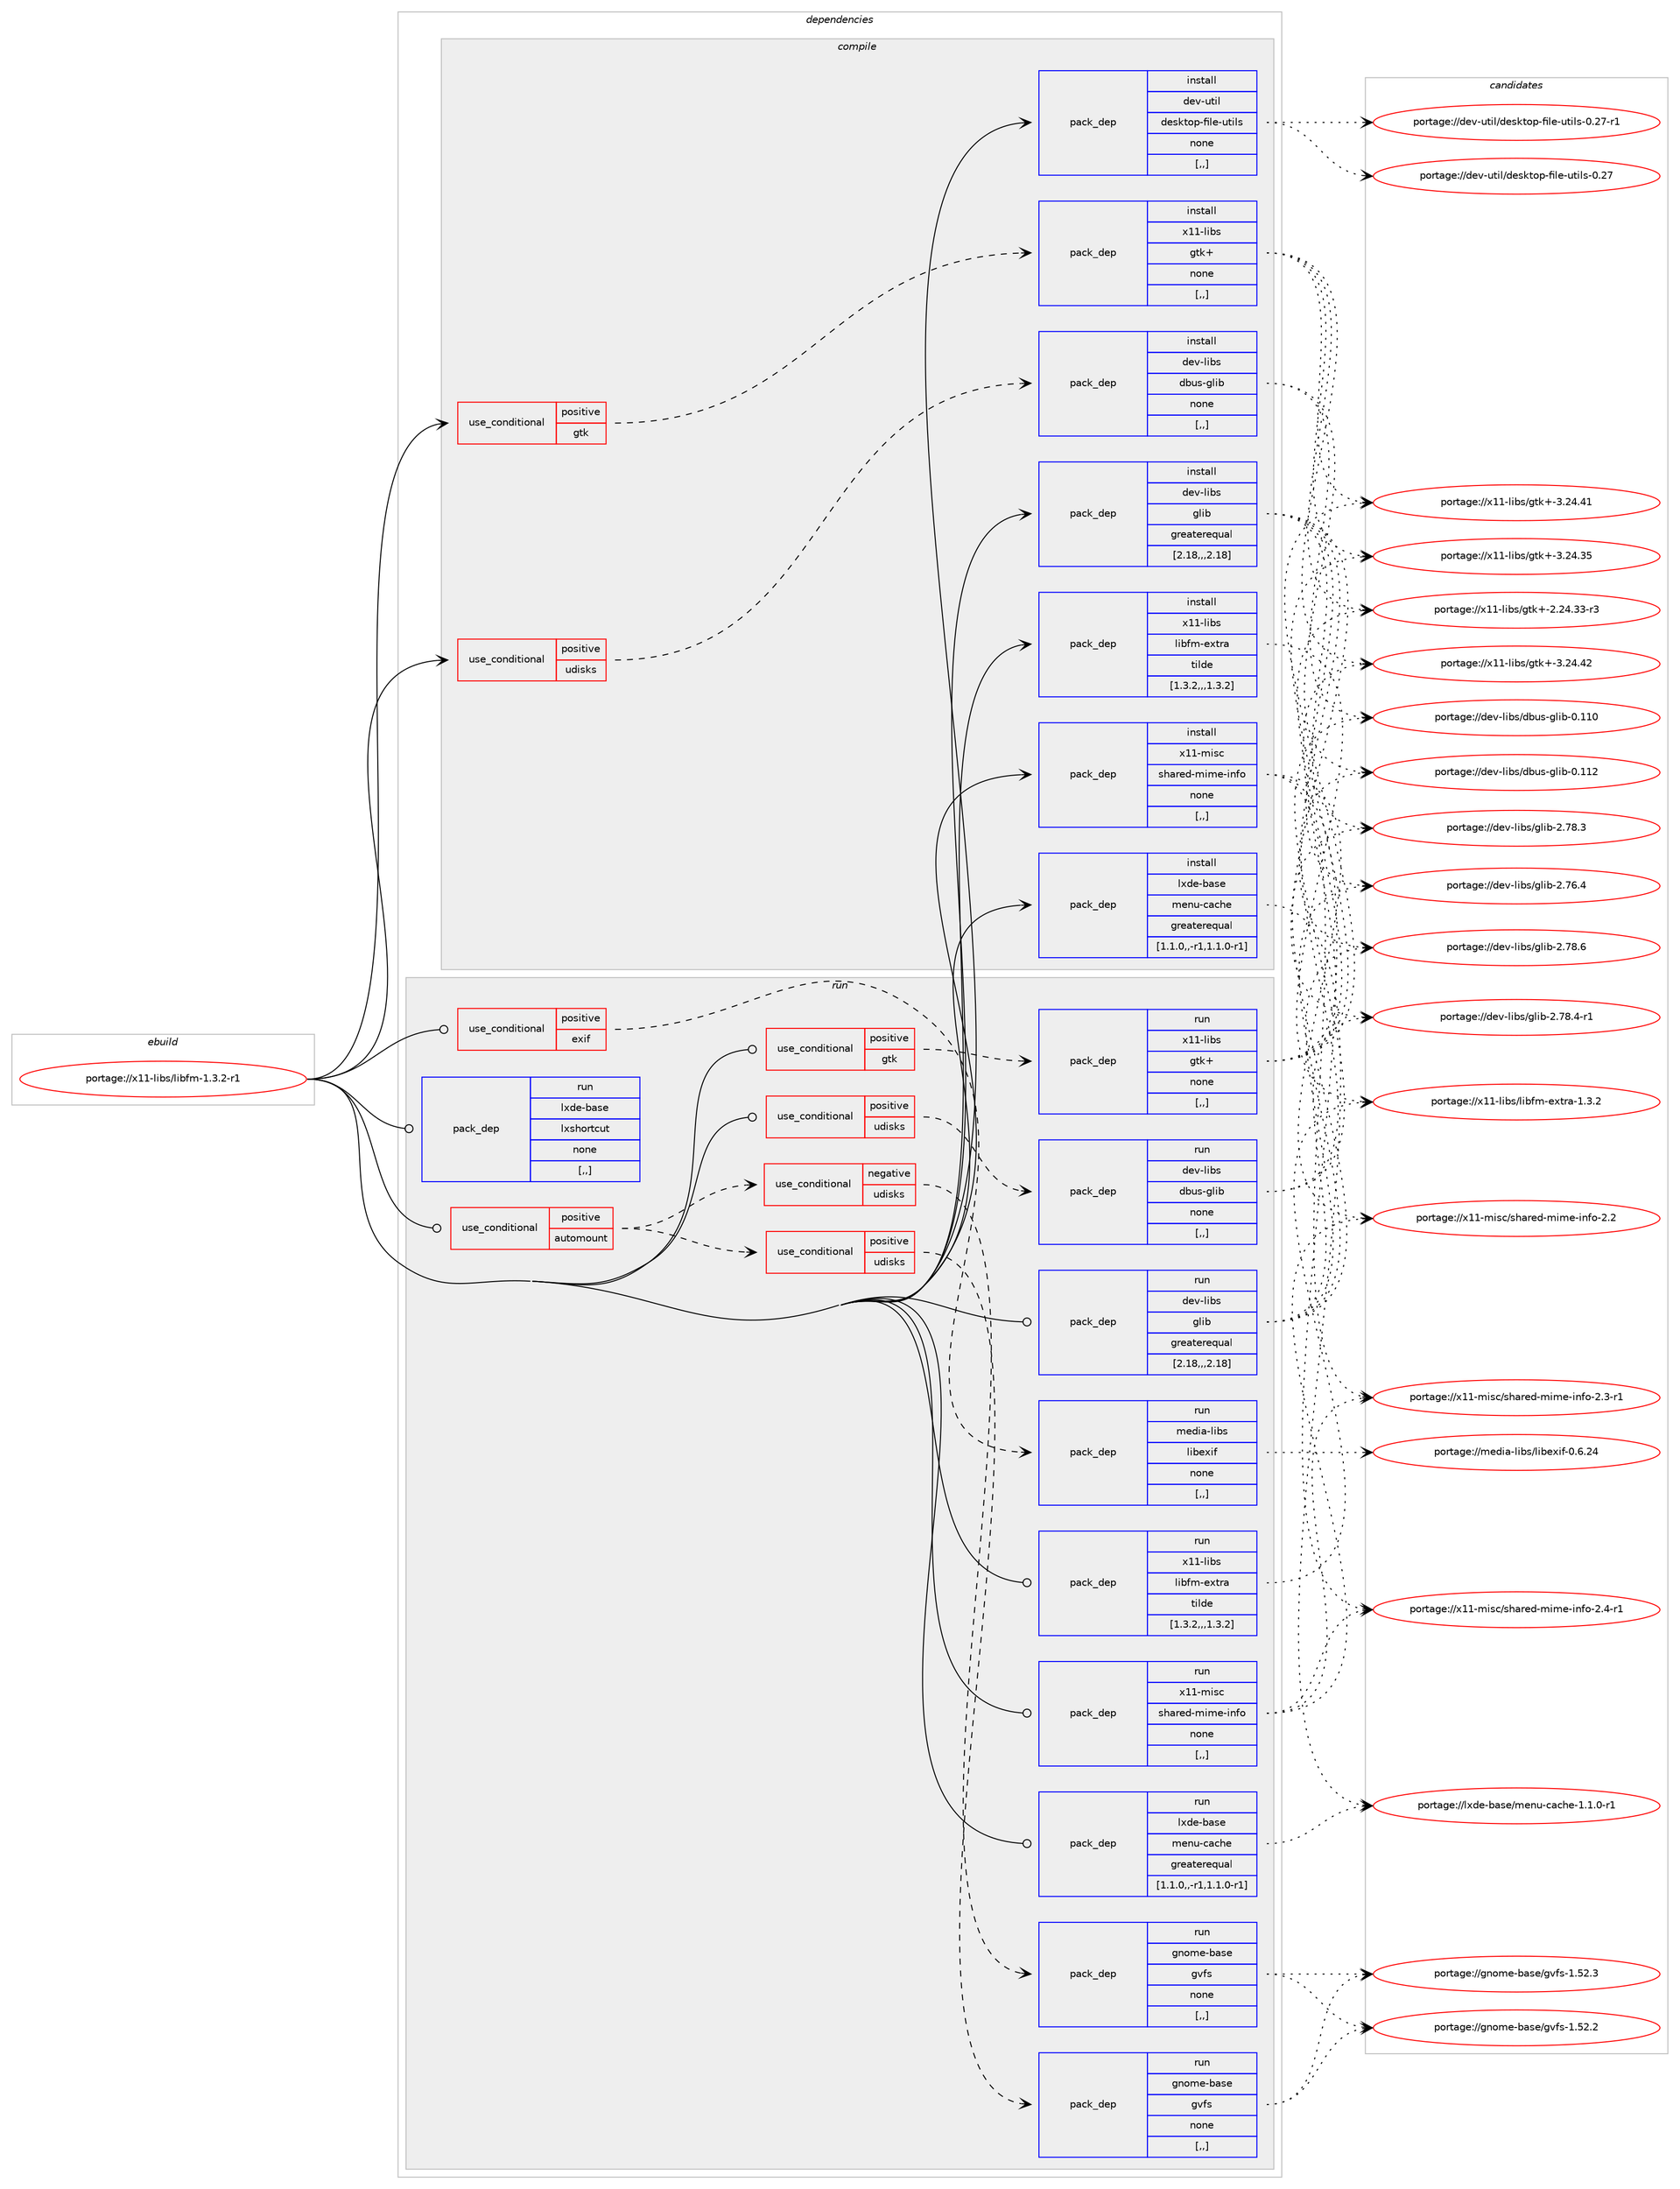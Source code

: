 digraph prolog {

# *************
# Graph options
# *************

newrank=true;
concentrate=true;
compound=true;
graph [rankdir=LR,fontname=Helvetica,fontsize=10,ranksep=1.5];#, ranksep=2.5, nodesep=0.2];
edge  [arrowhead=vee];
node  [fontname=Helvetica,fontsize=10];

# **********
# The ebuild
# **********

subgraph cluster_leftcol {
color=gray;
label=<<i>ebuild</i>>;
id [label="portage://x11-libs/libfm-1.3.2-r1", color=red, width=4, href="../x11-libs/libfm-1.3.2-r1.svg"];
}

# ****************
# The dependencies
# ****************

subgraph cluster_midcol {
color=gray;
label=<<i>dependencies</i>>;
subgraph cluster_compile {
fillcolor="#eeeeee";
style=filled;
label=<<i>compile</i>>;
subgraph cond121806 {
dependency458370 [label=<<TABLE BORDER="0" CELLBORDER="1" CELLSPACING="0" CELLPADDING="4"><TR><TD ROWSPAN="3" CELLPADDING="10">use_conditional</TD></TR><TR><TD>positive</TD></TR><TR><TD>gtk</TD></TR></TABLE>>, shape=none, color=red];
subgraph pack333181 {
dependency458371 [label=<<TABLE BORDER="0" CELLBORDER="1" CELLSPACING="0" CELLPADDING="4" WIDTH="220"><TR><TD ROWSPAN="6" CELLPADDING="30">pack_dep</TD></TR><TR><TD WIDTH="110">install</TD></TR><TR><TD>x11-libs</TD></TR><TR><TD>gtk+</TD></TR><TR><TD>none</TD></TR><TR><TD>[,,]</TD></TR></TABLE>>, shape=none, color=blue];
}
dependency458370:e -> dependency458371:w [weight=20,style="dashed",arrowhead="vee"];
}
id:e -> dependency458370:w [weight=20,style="solid",arrowhead="vee"];
subgraph cond121807 {
dependency458372 [label=<<TABLE BORDER="0" CELLBORDER="1" CELLSPACING="0" CELLPADDING="4"><TR><TD ROWSPAN="3" CELLPADDING="10">use_conditional</TD></TR><TR><TD>positive</TD></TR><TR><TD>udisks</TD></TR></TABLE>>, shape=none, color=red];
subgraph pack333182 {
dependency458373 [label=<<TABLE BORDER="0" CELLBORDER="1" CELLSPACING="0" CELLPADDING="4" WIDTH="220"><TR><TD ROWSPAN="6" CELLPADDING="30">pack_dep</TD></TR><TR><TD WIDTH="110">install</TD></TR><TR><TD>dev-libs</TD></TR><TR><TD>dbus-glib</TD></TR><TR><TD>none</TD></TR><TR><TD>[,,]</TD></TR></TABLE>>, shape=none, color=blue];
}
dependency458372:e -> dependency458373:w [weight=20,style="dashed",arrowhead="vee"];
}
id:e -> dependency458372:w [weight=20,style="solid",arrowhead="vee"];
subgraph pack333183 {
dependency458374 [label=<<TABLE BORDER="0" CELLBORDER="1" CELLSPACING="0" CELLPADDING="4" WIDTH="220"><TR><TD ROWSPAN="6" CELLPADDING="30">pack_dep</TD></TR><TR><TD WIDTH="110">install</TD></TR><TR><TD>dev-libs</TD></TR><TR><TD>glib</TD></TR><TR><TD>greaterequal</TD></TR><TR><TD>[2.18,,,2.18]</TD></TR></TABLE>>, shape=none, color=blue];
}
id:e -> dependency458374:w [weight=20,style="solid",arrowhead="vee"];
subgraph pack333184 {
dependency458375 [label=<<TABLE BORDER="0" CELLBORDER="1" CELLSPACING="0" CELLPADDING="4" WIDTH="220"><TR><TD ROWSPAN="6" CELLPADDING="30">pack_dep</TD></TR><TR><TD WIDTH="110">install</TD></TR><TR><TD>dev-util</TD></TR><TR><TD>desktop-file-utils</TD></TR><TR><TD>none</TD></TR><TR><TD>[,,]</TD></TR></TABLE>>, shape=none, color=blue];
}
id:e -> dependency458375:w [weight=20,style="solid",arrowhead="vee"];
subgraph pack333185 {
dependency458376 [label=<<TABLE BORDER="0" CELLBORDER="1" CELLSPACING="0" CELLPADDING="4" WIDTH="220"><TR><TD ROWSPAN="6" CELLPADDING="30">pack_dep</TD></TR><TR><TD WIDTH="110">install</TD></TR><TR><TD>lxde-base</TD></TR><TR><TD>menu-cache</TD></TR><TR><TD>greaterequal</TD></TR><TR><TD>[1.1.0,,-r1,1.1.0-r1]</TD></TR></TABLE>>, shape=none, color=blue];
}
id:e -> dependency458376:w [weight=20,style="solid",arrowhead="vee"];
subgraph pack333186 {
dependency458377 [label=<<TABLE BORDER="0" CELLBORDER="1" CELLSPACING="0" CELLPADDING="4" WIDTH="220"><TR><TD ROWSPAN="6" CELLPADDING="30">pack_dep</TD></TR><TR><TD WIDTH="110">install</TD></TR><TR><TD>x11-libs</TD></TR><TR><TD>libfm-extra</TD></TR><TR><TD>tilde</TD></TR><TR><TD>[1.3.2,,,1.3.2]</TD></TR></TABLE>>, shape=none, color=blue];
}
id:e -> dependency458377:w [weight=20,style="solid",arrowhead="vee"];
subgraph pack333187 {
dependency458378 [label=<<TABLE BORDER="0" CELLBORDER="1" CELLSPACING="0" CELLPADDING="4" WIDTH="220"><TR><TD ROWSPAN="6" CELLPADDING="30">pack_dep</TD></TR><TR><TD WIDTH="110">install</TD></TR><TR><TD>x11-misc</TD></TR><TR><TD>shared-mime-info</TD></TR><TR><TD>none</TD></TR><TR><TD>[,,]</TD></TR></TABLE>>, shape=none, color=blue];
}
id:e -> dependency458378:w [weight=20,style="solid",arrowhead="vee"];
}
subgraph cluster_compileandrun {
fillcolor="#eeeeee";
style=filled;
label=<<i>compile and run</i>>;
}
subgraph cluster_run {
fillcolor="#eeeeee";
style=filled;
label=<<i>run</i>>;
subgraph cond121808 {
dependency458379 [label=<<TABLE BORDER="0" CELLBORDER="1" CELLSPACING="0" CELLPADDING="4"><TR><TD ROWSPAN="3" CELLPADDING="10">use_conditional</TD></TR><TR><TD>positive</TD></TR><TR><TD>automount</TD></TR></TABLE>>, shape=none, color=red];
subgraph cond121809 {
dependency458380 [label=<<TABLE BORDER="0" CELLBORDER="1" CELLSPACING="0" CELLPADDING="4"><TR><TD ROWSPAN="3" CELLPADDING="10">use_conditional</TD></TR><TR><TD>positive</TD></TR><TR><TD>udisks</TD></TR></TABLE>>, shape=none, color=red];
subgraph pack333188 {
dependency458381 [label=<<TABLE BORDER="0" CELLBORDER="1" CELLSPACING="0" CELLPADDING="4" WIDTH="220"><TR><TD ROWSPAN="6" CELLPADDING="30">pack_dep</TD></TR><TR><TD WIDTH="110">run</TD></TR><TR><TD>gnome-base</TD></TR><TR><TD>gvfs</TD></TR><TR><TD>none</TD></TR><TR><TD>[,,]</TD></TR></TABLE>>, shape=none, color=blue];
}
dependency458380:e -> dependency458381:w [weight=20,style="dashed",arrowhead="vee"];
}
dependency458379:e -> dependency458380:w [weight=20,style="dashed",arrowhead="vee"];
subgraph cond121810 {
dependency458382 [label=<<TABLE BORDER="0" CELLBORDER="1" CELLSPACING="0" CELLPADDING="4"><TR><TD ROWSPAN="3" CELLPADDING="10">use_conditional</TD></TR><TR><TD>negative</TD></TR><TR><TD>udisks</TD></TR></TABLE>>, shape=none, color=red];
subgraph pack333189 {
dependency458383 [label=<<TABLE BORDER="0" CELLBORDER="1" CELLSPACING="0" CELLPADDING="4" WIDTH="220"><TR><TD ROWSPAN="6" CELLPADDING="30">pack_dep</TD></TR><TR><TD WIDTH="110">run</TD></TR><TR><TD>gnome-base</TD></TR><TR><TD>gvfs</TD></TR><TR><TD>none</TD></TR><TR><TD>[,,]</TD></TR></TABLE>>, shape=none, color=blue];
}
dependency458382:e -> dependency458383:w [weight=20,style="dashed",arrowhead="vee"];
}
dependency458379:e -> dependency458382:w [weight=20,style="dashed",arrowhead="vee"];
}
id:e -> dependency458379:w [weight=20,style="solid",arrowhead="odot"];
subgraph cond121811 {
dependency458384 [label=<<TABLE BORDER="0" CELLBORDER="1" CELLSPACING="0" CELLPADDING="4"><TR><TD ROWSPAN="3" CELLPADDING="10">use_conditional</TD></TR><TR><TD>positive</TD></TR><TR><TD>exif</TD></TR></TABLE>>, shape=none, color=red];
subgraph pack333190 {
dependency458385 [label=<<TABLE BORDER="0" CELLBORDER="1" CELLSPACING="0" CELLPADDING="4" WIDTH="220"><TR><TD ROWSPAN="6" CELLPADDING="30">pack_dep</TD></TR><TR><TD WIDTH="110">run</TD></TR><TR><TD>media-libs</TD></TR><TR><TD>libexif</TD></TR><TR><TD>none</TD></TR><TR><TD>[,,]</TD></TR></TABLE>>, shape=none, color=blue];
}
dependency458384:e -> dependency458385:w [weight=20,style="dashed",arrowhead="vee"];
}
id:e -> dependency458384:w [weight=20,style="solid",arrowhead="odot"];
subgraph cond121812 {
dependency458386 [label=<<TABLE BORDER="0" CELLBORDER="1" CELLSPACING="0" CELLPADDING="4"><TR><TD ROWSPAN="3" CELLPADDING="10">use_conditional</TD></TR><TR><TD>positive</TD></TR><TR><TD>gtk</TD></TR></TABLE>>, shape=none, color=red];
subgraph pack333191 {
dependency458387 [label=<<TABLE BORDER="0" CELLBORDER="1" CELLSPACING="0" CELLPADDING="4" WIDTH="220"><TR><TD ROWSPAN="6" CELLPADDING="30">pack_dep</TD></TR><TR><TD WIDTH="110">run</TD></TR><TR><TD>x11-libs</TD></TR><TR><TD>gtk+</TD></TR><TR><TD>none</TD></TR><TR><TD>[,,]</TD></TR></TABLE>>, shape=none, color=blue];
}
dependency458386:e -> dependency458387:w [weight=20,style="dashed",arrowhead="vee"];
}
id:e -> dependency458386:w [weight=20,style="solid",arrowhead="odot"];
subgraph cond121813 {
dependency458388 [label=<<TABLE BORDER="0" CELLBORDER="1" CELLSPACING="0" CELLPADDING="4"><TR><TD ROWSPAN="3" CELLPADDING="10">use_conditional</TD></TR><TR><TD>positive</TD></TR><TR><TD>udisks</TD></TR></TABLE>>, shape=none, color=red];
subgraph pack333192 {
dependency458389 [label=<<TABLE BORDER="0" CELLBORDER="1" CELLSPACING="0" CELLPADDING="4" WIDTH="220"><TR><TD ROWSPAN="6" CELLPADDING="30">pack_dep</TD></TR><TR><TD WIDTH="110">run</TD></TR><TR><TD>dev-libs</TD></TR><TR><TD>dbus-glib</TD></TR><TR><TD>none</TD></TR><TR><TD>[,,]</TD></TR></TABLE>>, shape=none, color=blue];
}
dependency458388:e -> dependency458389:w [weight=20,style="dashed",arrowhead="vee"];
}
id:e -> dependency458388:w [weight=20,style="solid",arrowhead="odot"];
subgraph pack333193 {
dependency458390 [label=<<TABLE BORDER="0" CELLBORDER="1" CELLSPACING="0" CELLPADDING="4" WIDTH="220"><TR><TD ROWSPAN="6" CELLPADDING="30">pack_dep</TD></TR><TR><TD WIDTH="110">run</TD></TR><TR><TD>dev-libs</TD></TR><TR><TD>glib</TD></TR><TR><TD>greaterequal</TD></TR><TR><TD>[2.18,,,2.18]</TD></TR></TABLE>>, shape=none, color=blue];
}
id:e -> dependency458390:w [weight=20,style="solid",arrowhead="odot"];
subgraph pack333194 {
dependency458391 [label=<<TABLE BORDER="0" CELLBORDER="1" CELLSPACING="0" CELLPADDING="4" WIDTH="220"><TR><TD ROWSPAN="6" CELLPADDING="30">pack_dep</TD></TR><TR><TD WIDTH="110">run</TD></TR><TR><TD>lxde-base</TD></TR><TR><TD>menu-cache</TD></TR><TR><TD>greaterequal</TD></TR><TR><TD>[1.1.0,,-r1,1.1.0-r1]</TD></TR></TABLE>>, shape=none, color=blue];
}
id:e -> dependency458391:w [weight=20,style="solid",arrowhead="odot"];
subgraph pack333195 {
dependency458392 [label=<<TABLE BORDER="0" CELLBORDER="1" CELLSPACING="0" CELLPADDING="4" WIDTH="220"><TR><TD ROWSPAN="6" CELLPADDING="30">pack_dep</TD></TR><TR><TD WIDTH="110">run</TD></TR><TR><TD>x11-libs</TD></TR><TR><TD>libfm-extra</TD></TR><TR><TD>tilde</TD></TR><TR><TD>[1.3.2,,,1.3.2]</TD></TR></TABLE>>, shape=none, color=blue];
}
id:e -> dependency458392:w [weight=20,style="solid",arrowhead="odot"];
subgraph pack333196 {
dependency458393 [label=<<TABLE BORDER="0" CELLBORDER="1" CELLSPACING="0" CELLPADDING="4" WIDTH="220"><TR><TD ROWSPAN="6" CELLPADDING="30">pack_dep</TD></TR><TR><TD WIDTH="110">run</TD></TR><TR><TD>x11-misc</TD></TR><TR><TD>shared-mime-info</TD></TR><TR><TD>none</TD></TR><TR><TD>[,,]</TD></TR></TABLE>>, shape=none, color=blue];
}
id:e -> dependency458393:w [weight=20,style="solid",arrowhead="odot"];
subgraph pack333197 {
dependency458394 [label=<<TABLE BORDER="0" CELLBORDER="1" CELLSPACING="0" CELLPADDING="4" WIDTH="220"><TR><TD ROWSPAN="6" CELLPADDING="30">pack_dep</TD></TR><TR><TD WIDTH="110">run</TD></TR><TR><TD>lxde-base</TD></TR><TR><TD>lxshortcut</TD></TR><TR><TD>none</TD></TR><TR><TD>[,,]</TD></TR></TABLE>>, shape=none, color=blue];
}
id:e -> dependency458394:w [weight=20,style="solid",arrowhead="odot"];
}
}

# **************
# The candidates
# **************

subgraph cluster_choices {
rank=same;
color=gray;
label=<<i>candidates</i>>;

subgraph choice333181 {
color=black;
nodesep=1;
choice1204949451081059811547103116107434551465052465250 [label="portage://x11-libs/gtk+-3.24.42", color=red, width=4,href="../x11-libs/gtk+-3.24.42.svg"];
choice1204949451081059811547103116107434551465052465249 [label="portage://x11-libs/gtk+-3.24.41", color=red, width=4,href="../x11-libs/gtk+-3.24.41.svg"];
choice1204949451081059811547103116107434551465052465153 [label="portage://x11-libs/gtk+-3.24.35", color=red, width=4,href="../x11-libs/gtk+-3.24.35.svg"];
choice12049494510810598115471031161074345504650524651514511451 [label="portage://x11-libs/gtk+-2.24.33-r3", color=red, width=4,href="../x11-libs/gtk+-2.24.33-r3.svg"];
dependency458371:e -> choice1204949451081059811547103116107434551465052465250:w [style=dotted,weight="100"];
dependency458371:e -> choice1204949451081059811547103116107434551465052465249:w [style=dotted,weight="100"];
dependency458371:e -> choice1204949451081059811547103116107434551465052465153:w [style=dotted,weight="100"];
dependency458371:e -> choice12049494510810598115471031161074345504650524651514511451:w [style=dotted,weight="100"];
}
subgraph choice333182 {
color=black;
nodesep=1;
choice100101118451081059811547100981171154510310810598454846494950 [label="portage://dev-libs/dbus-glib-0.112", color=red, width=4,href="../dev-libs/dbus-glib-0.112.svg"];
choice100101118451081059811547100981171154510310810598454846494948 [label="portage://dev-libs/dbus-glib-0.110", color=red, width=4,href="../dev-libs/dbus-glib-0.110.svg"];
dependency458373:e -> choice100101118451081059811547100981171154510310810598454846494950:w [style=dotted,weight="100"];
dependency458373:e -> choice100101118451081059811547100981171154510310810598454846494948:w [style=dotted,weight="100"];
}
subgraph choice333183 {
color=black;
nodesep=1;
choice1001011184510810598115471031081059845504655564654 [label="portage://dev-libs/glib-2.78.6", color=red, width=4,href="../dev-libs/glib-2.78.6.svg"];
choice10010111845108105981154710310810598455046555646524511449 [label="portage://dev-libs/glib-2.78.4-r1", color=red, width=4,href="../dev-libs/glib-2.78.4-r1.svg"];
choice1001011184510810598115471031081059845504655564651 [label="portage://dev-libs/glib-2.78.3", color=red, width=4,href="../dev-libs/glib-2.78.3.svg"];
choice1001011184510810598115471031081059845504655544652 [label="portage://dev-libs/glib-2.76.4", color=red, width=4,href="../dev-libs/glib-2.76.4.svg"];
dependency458374:e -> choice1001011184510810598115471031081059845504655564654:w [style=dotted,weight="100"];
dependency458374:e -> choice10010111845108105981154710310810598455046555646524511449:w [style=dotted,weight="100"];
dependency458374:e -> choice1001011184510810598115471031081059845504655564651:w [style=dotted,weight="100"];
dependency458374:e -> choice1001011184510810598115471031081059845504655544652:w [style=dotted,weight="100"];
}
subgraph choice333184 {
color=black;
nodesep=1;
choice1001011184511711610510847100101115107116111112451021051081014511711610510811545484650554511449 [label="portage://dev-util/desktop-file-utils-0.27-r1", color=red, width=4,href="../dev-util/desktop-file-utils-0.27-r1.svg"];
choice100101118451171161051084710010111510711611111245102105108101451171161051081154548465055 [label="portage://dev-util/desktop-file-utils-0.27", color=red, width=4,href="../dev-util/desktop-file-utils-0.27.svg"];
dependency458375:e -> choice1001011184511711610510847100101115107116111112451021051081014511711610510811545484650554511449:w [style=dotted,weight="100"];
dependency458375:e -> choice100101118451171161051084710010111510711611111245102105108101451171161051081154548465055:w [style=dotted,weight="100"];
}
subgraph choice333185 {
color=black;
nodesep=1;
choice10812010010145989711510147109101110117459997991041014549464946484511449 [label="portage://lxde-base/menu-cache-1.1.0-r1", color=red, width=4,href="../lxde-base/menu-cache-1.1.0-r1.svg"];
dependency458376:e -> choice10812010010145989711510147109101110117459997991041014549464946484511449:w [style=dotted,weight="100"];
}
subgraph choice333186 {
color=black;
nodesep=1;
choice1204949451081059811547108105981021094510112011611497454946514650 [label="portage://x11-libs/libfm-extra-1.3.2", color=red, width=4,href="../x11-libs/libfm-extra-1.3.2.svg"];
dependency458377:e -> choice1204949451081059811547108105981021094510112011611497454946514650:w [style=dotted,weight="100"];
}
subgraph choice333187 {
color=black;
nodesep=1;
choice1204949451091051159947115104971141011004510910510910145105110102111455046524511449 [label="portage://x11-misc/shared-mime-info-2.4-r1", color=red, width=4,href="../x11-misc/shared-mime-info-2.4-r1.svg"];
choice1204949451091051159947115104971141011004510910510910145105110102111455046514511449 [label="portage://x11-misc/shared-mime-info-2.3-r1", color=red, width=4,href="../x11-misc/shared-mime-info-2.3-r1.svg"];
choice120494945109105115994711510497114101100451091051091014510511010211145504650 [label="portage://x11-misc/shared-mime-info-2.2", color=red, width=4,href="../x11-misc/shared-mime-info-2.2.svg"];
dependency458378:e -> choice1204949451091051159947115104971141011004510910510910145105110102111455046524511449:w [style=dotted,weight="100"];
dependency458378:e -> choice1204949451091051159947115104971141011004510910510910145105110102111455046514511449:w [style=dotted,weight="100"];
dependency458378:e -> choice120494945109105115994711510497114101100451091051091014510511010211145504650:w [style=dotted,weight="100"];
}
subgraph choice333188 {
color=black;
nodesep=1;
choice1031101111091014598971151014710311810211545494653504651 [label="portage://gnome-base/gvfs-1.52.3", color=red, width=4,href="../gnome-base/gvfs-1.52.3.svg"];
choice1031101111091014598971151014710311810211545494653504650 [label="portage://gnome-base/gvfs-1.52.2", color=red, width=4,href="../gnome-base/gvfs-1.52.2.svg"];
dependency458381:e -> choice1031101111091014598971151014710311810211545494653504651:w [style=dotted,weight="100"];
dependency458381:e -> choice1031101111091014598971151014710311810211545494653504650:w [style=dotted,weight="100"];
}
subgraph choice333189 {
color=black;
nodesep=1;
choice1031101111091014598971151014710311810211545494653504651 [label="portage://gnome-base/gvfs-1.52.3", color=red, width=4,href="../gnome-base/gvfs-1.52.3.svg"];
choice1031101111091014598971151014710311810211545494653504650 [label="portage://gnome-base/gvfs-1.52.2", color=red, width=4,href="../gnome-base/gvfs-1.52.2.svg"];
dependency458383:e -> choice1031101111091014598971151014710311810211545494653504651:w [style=dotted,weight="100"];
dependency458383:e -> choice1031101111091014598971151014710311810211545494653504650:w [style=dotted,weight="100"];
}
subgraph choice333190 {
color=black;
nodesep=1;
choice109101100105974510810598115471081059810112010510245484654465052 [label="portage://media-libs/libexif-0.6.24", color=red, width=4,href="../media-libs/libexif-0.6.24.svg"];
dependency458385:e -> choice109101100105974510810598115471081059810112010510245484654465052:w [style=dotted,weight="100"];
}
subgraph choice333191 {
color=black;
nodesep=1;
choice1204949451081059811547103116107434551465052465250 [label="portage://x11-libs/gtk+-3.24.42", color=red, width=4,href="../x11-libs/gtk+-3.24.42.svg"];
choice1204949451081059811547103116107434551465052465249 [label="portage://x11-libs/gtk+-3.24.41", color=red, width=4,href="../x11-libs/gtk+-3.24.41.svg"];
choice1204949451081059811547103116107434551465052465153 [label="portage://x11-libs/gtk+-3.24.35", color=red, width=4,href="../x11-libs/gtk+-3.24.35.svg"];
choice12049494510810598115471031161074345504650524651514511451 [label="portage://x11-libs/gtk+-2.24.33-r3", color=red, width=4,href="../x11-libs/gtk+-2.24.33-r3.svg"];
dependency458387:e -> choice1204949451081059811547103116107434551465052465250:w [style=dotted,weight="100"];
dependency458387:e -> choice1204949451081059811547103116107434551465052465249:w [style=dotted,weight="100"];
dependency458387:e -> choice1204949451081059811547103116107434551465052465153:w [style=dotted,weight="100"];
dependency458387:e -> choice12049494510810598115471031161074345504650524651514511451:w [style=dotted,weight="100"];
}
subgraph choice333192 {
color=black;
nodesep=1;
choice100101118451081059811547100981171154510310810598454846494950 [label="portage://dev-libs/dbus-glib-0.112", color=red, width=4,href="../dev-libs/dbus-glib-0.112.svg"];
choice100101118451081059811547100981171154510310810598454846494948 [label="portage://dev-libs/dbus-glib-0.110", color=red, width=4,href="../dev-libs/dbus-glib-0.110.svg"];
dependency458389:e -> choice100101118451081059811547100981171154510310810598454846494950:w [style=dotted,weight="100"];
dependency458389:e -> choice100101118451081059811547100981171154510310810598454846494948:w [style=dotted,weight="100"];
}
subgraph choice333193 {
color=black;
nodesep=1;
choice1001011184510810598115471031081059845504655564654 [label="portage://dev-libs/glib-2.78.6", color=red, width=4,href="../dev-libs/glib-2.78.6.svg"];
choice10010111845108105981154710310810598455046555646524511449 [label="portage://dev-libs/glib-2.78.4-r1", color=red, width=4,href="../dev-libs/glib-2.78.4-r1.svg"];
choice1001011184510810598115471031081059845504655564651 [label="portage://dev-libs/glib-2.78.3", color=red, width=4,href="../dev-libs/glib-2.78.3.svg"];
choice1001011184510810598115471031081059845504655544652 [label="portage://dev-libs/glib-2.76.4", color=red, width=4,href="../dev-libs/glib-2.76.4.svg"];
dependency458390:e -> choice1001011184510810598115471031081059845504655564654:w [style=dotted,weight="100"];
dependency458390:e -> choice10010111845108105981154710310810598455046555646524511449:w [style=dotted,weight="100"];
dependency458390:e -> choice1001011184510810598115471031081059845504655564651:w [style=dotted,weight="100"];
dependency458390:e -> choice1001011184510810598115471031081059845504655544652:w [style=dotted,weight="100"];
}
subgraph choice333194 {
color=black;
nodesep=1;
choice10812010010145989711510147109101110117459997991041014549464946484511449 [label="portage://lxde-base/menu-cache-1.1.0-r1", color=red, width=4,href="../lxde-base/menu-cache-1.1.0-r1.svg"];
dependency458391:e -> choice10812010010145989711510147109101110117459997991041014549464946484511449:w [style=dotted,weight="100"];
}
subgraph choice333195 {
color=black;
nodesep=1;
choice1204949451081059811547108105981021094510112011611497454946514650 [label="portage://x11-libs/libfm-extra-1.3.2", color=red, width=4,href="../x11-libs/libfm-extra-1.3.2.svg"];
dependency458392:e -> choice1204949451081059811547108105981021094510112011611497454946514650:w [style=dotted,weight="100"];
}
subgraph choice333196 {
color=black;
nodesep=1;
choice1204949451091051159947115104971141011004510910510910145105110102111455046524511449 [label="portage://x11-misc/shared-mime-info-2.4-r1", color=red, width=4,href="../x11-misc/shared-mime-info-2.4-r1.svg"];
choice1204949451091051159947115104971141011004510910510910145105110102111455046514511449 [label="portage://x11-misc/shared-mime-info-2.3-r1", color=red, width=4,href="../x11-misc/shared-mime-info-2.3-r1.svg"];
choice120494945109105115994711510497114101100451091051091014510511010211145504650 [label="portage://x11-misc/shared-mime-info-2.2", color=red, width=4,href="../x11-misc/shared-mime-info-2.2.svg"];
dependency458393:e -> choice1204949451091051159947115104971141011004510910510910145105110102111455046524511449:w [style=dotted,weight="100"];
dependency458393:e -> choice1204949451091051159947115104971141011004510910510910145105110102111455046514511449:w [style=dotted,weight="100"];
dependency458393:e -> choice120494945109105115994711510497114101100451091051091014510511010211145504650:w [style=dotted,weight="100"];
}
subgraph choice333197 {
color=black;
nodesep=1;
}
}

}
